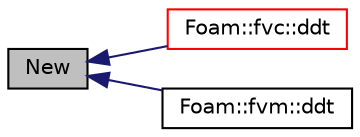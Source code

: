 digraph "New"
{
  bgcolor="transparent";
  edge [fontname="Helvetica",fontsize="10",labelfontname="Helvetica",labelfontsize="10"];
  node [fontname="Helvetica",fontsize="10",shape=record];
  rankdir="LR";
  Node1 [label="New",height=0.2,width=0.4,color="black", fillcolor="grey75", style="filled" fontcolor="black"];
  Node1 -> Node2 [dir="back",color="midnightblue",fontsize="10",style="solid",fontname="Helvetica"];
  Node2 [label="Foam::fvc::ddt",height=0.2,width=0.4,color="red",URL="$namespaceFoam_1_1fvc.html#a5dc871206ab86042756c8ccfdc5797ad"];
  Node1 -> Node3 [dir="back",color="midnightblue",fontsize="10",style="solid",fontname="Helvetica"];
  Node3 [label="Foam::fvm::ddt",height=0.2,width=0.4,color="black",URL="$namespaceFoam_1_1fvm.html#a2d88eca98ab69b84af7ddb96e35f5a44"];
}
